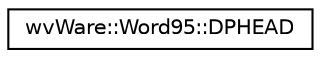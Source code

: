 digraph "类继承关系图"
{
  edge [fontname="Helvetica",fontsize="10",labelfontname="Helvetica",labelfontsize="10"];
  node [fontname="Helvetica",fontsize="10",shape=record];
  rankdir="LR";
  Node0 [label="wvWare::Word95::DPHEAD",height=0.2,width=0.4,color="black", fillcolor="white", style="filled",URL="$structwv_ware_1_1_word95_1_1_d_p_h_e_a_d.html"];
}
